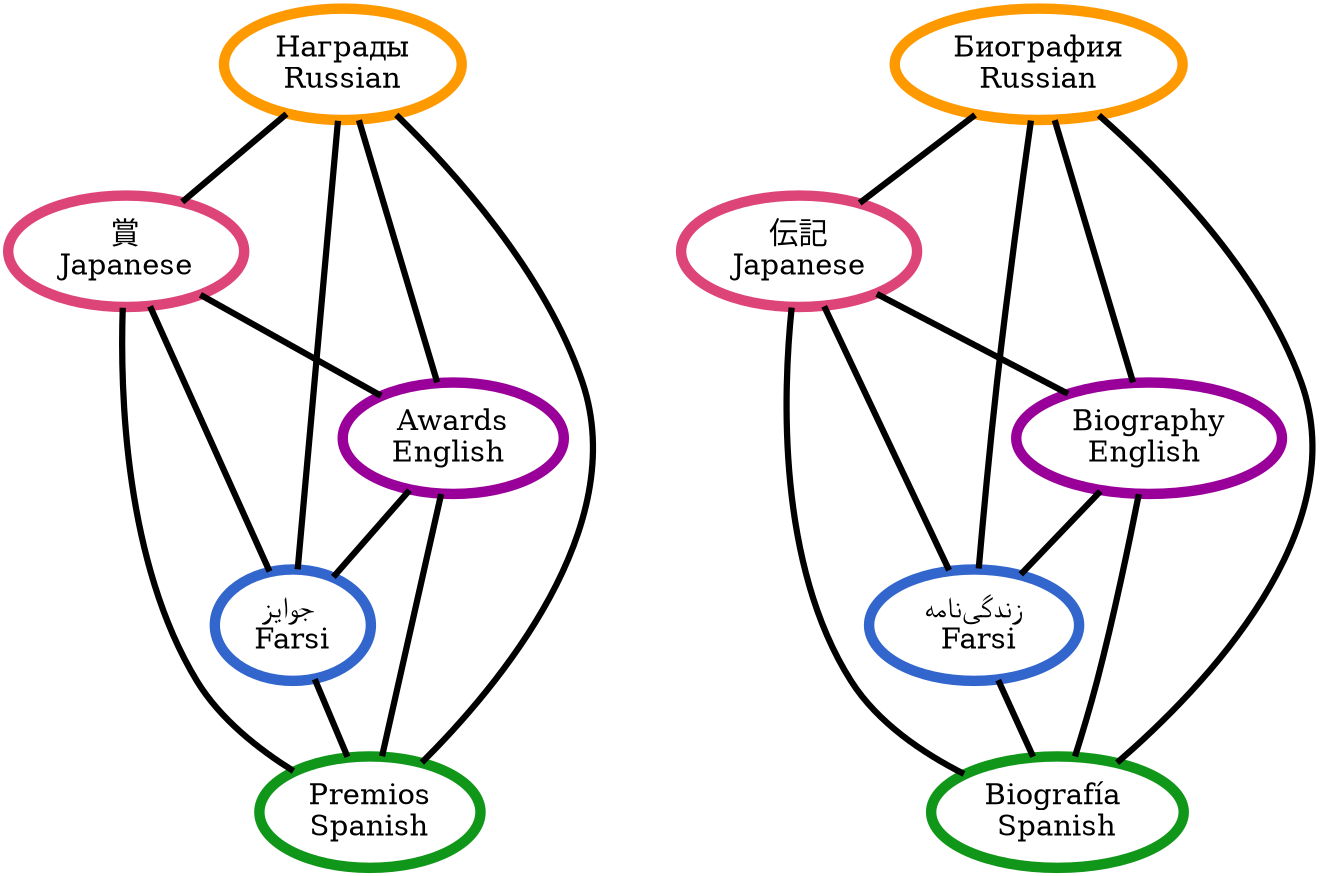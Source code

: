 graph {
edge[penwidth=3]
 Farsi[label=" جوایز\nFarsi",color="#3366CC",penwidth=5	] 

 Farsi2[label=" زندگی‌نامه \n Farsi",color="#3366CC",penwidth=5  ]
 Spanish[label="Premios\nSpanish",color="#109618",penwidth=5  ] 
 Spanish2[label="Biografía \nSpanish",color="#109618",penwidth=5  ] 
 English[label="Awards\nEnglish ",color="#990099",penwidth=5  	]
 English2[label="Biography\nEnglish ",color="#990099",penwidth=5  	]
 Russian[label="Награды\nRussian",color="#ff9900",penwidth=5  	]
 Russian2[label="Биография\nRussian",color="#ff9900",penwidth=5  	]
 Japanese[label="賞\nJapanese",color="#dd4477",penwidth=5 	]
 Japanese2[label="伝記\nJapanese",color="#dd4477",penwidth=5  ]
	
 Farsi--  Spanish ;
 English--  Spanish ;
 English--  Farsi ;
 Russian-- Farsi;
 Russian -- Spanish;
 Russian -- English;
 Russian -- Japanese;
 Japanese -- Farsi;
 Japanese -- English;
 Japanese -- Spanish;
 

 Farsi2--  Spanish2 ;
 English2--  Spanish2 ;
 English2--  Farsi2 ;
 Russian2-- Farsi2;
 Russian2 -- Spanish2;
 Russian2 -- English2;
 Russian2 -- Japanese2;
 Japanese2 -- Farsi2;
 Japanese2 -- English2;
 Japanese2 -- Spanish2;
}
